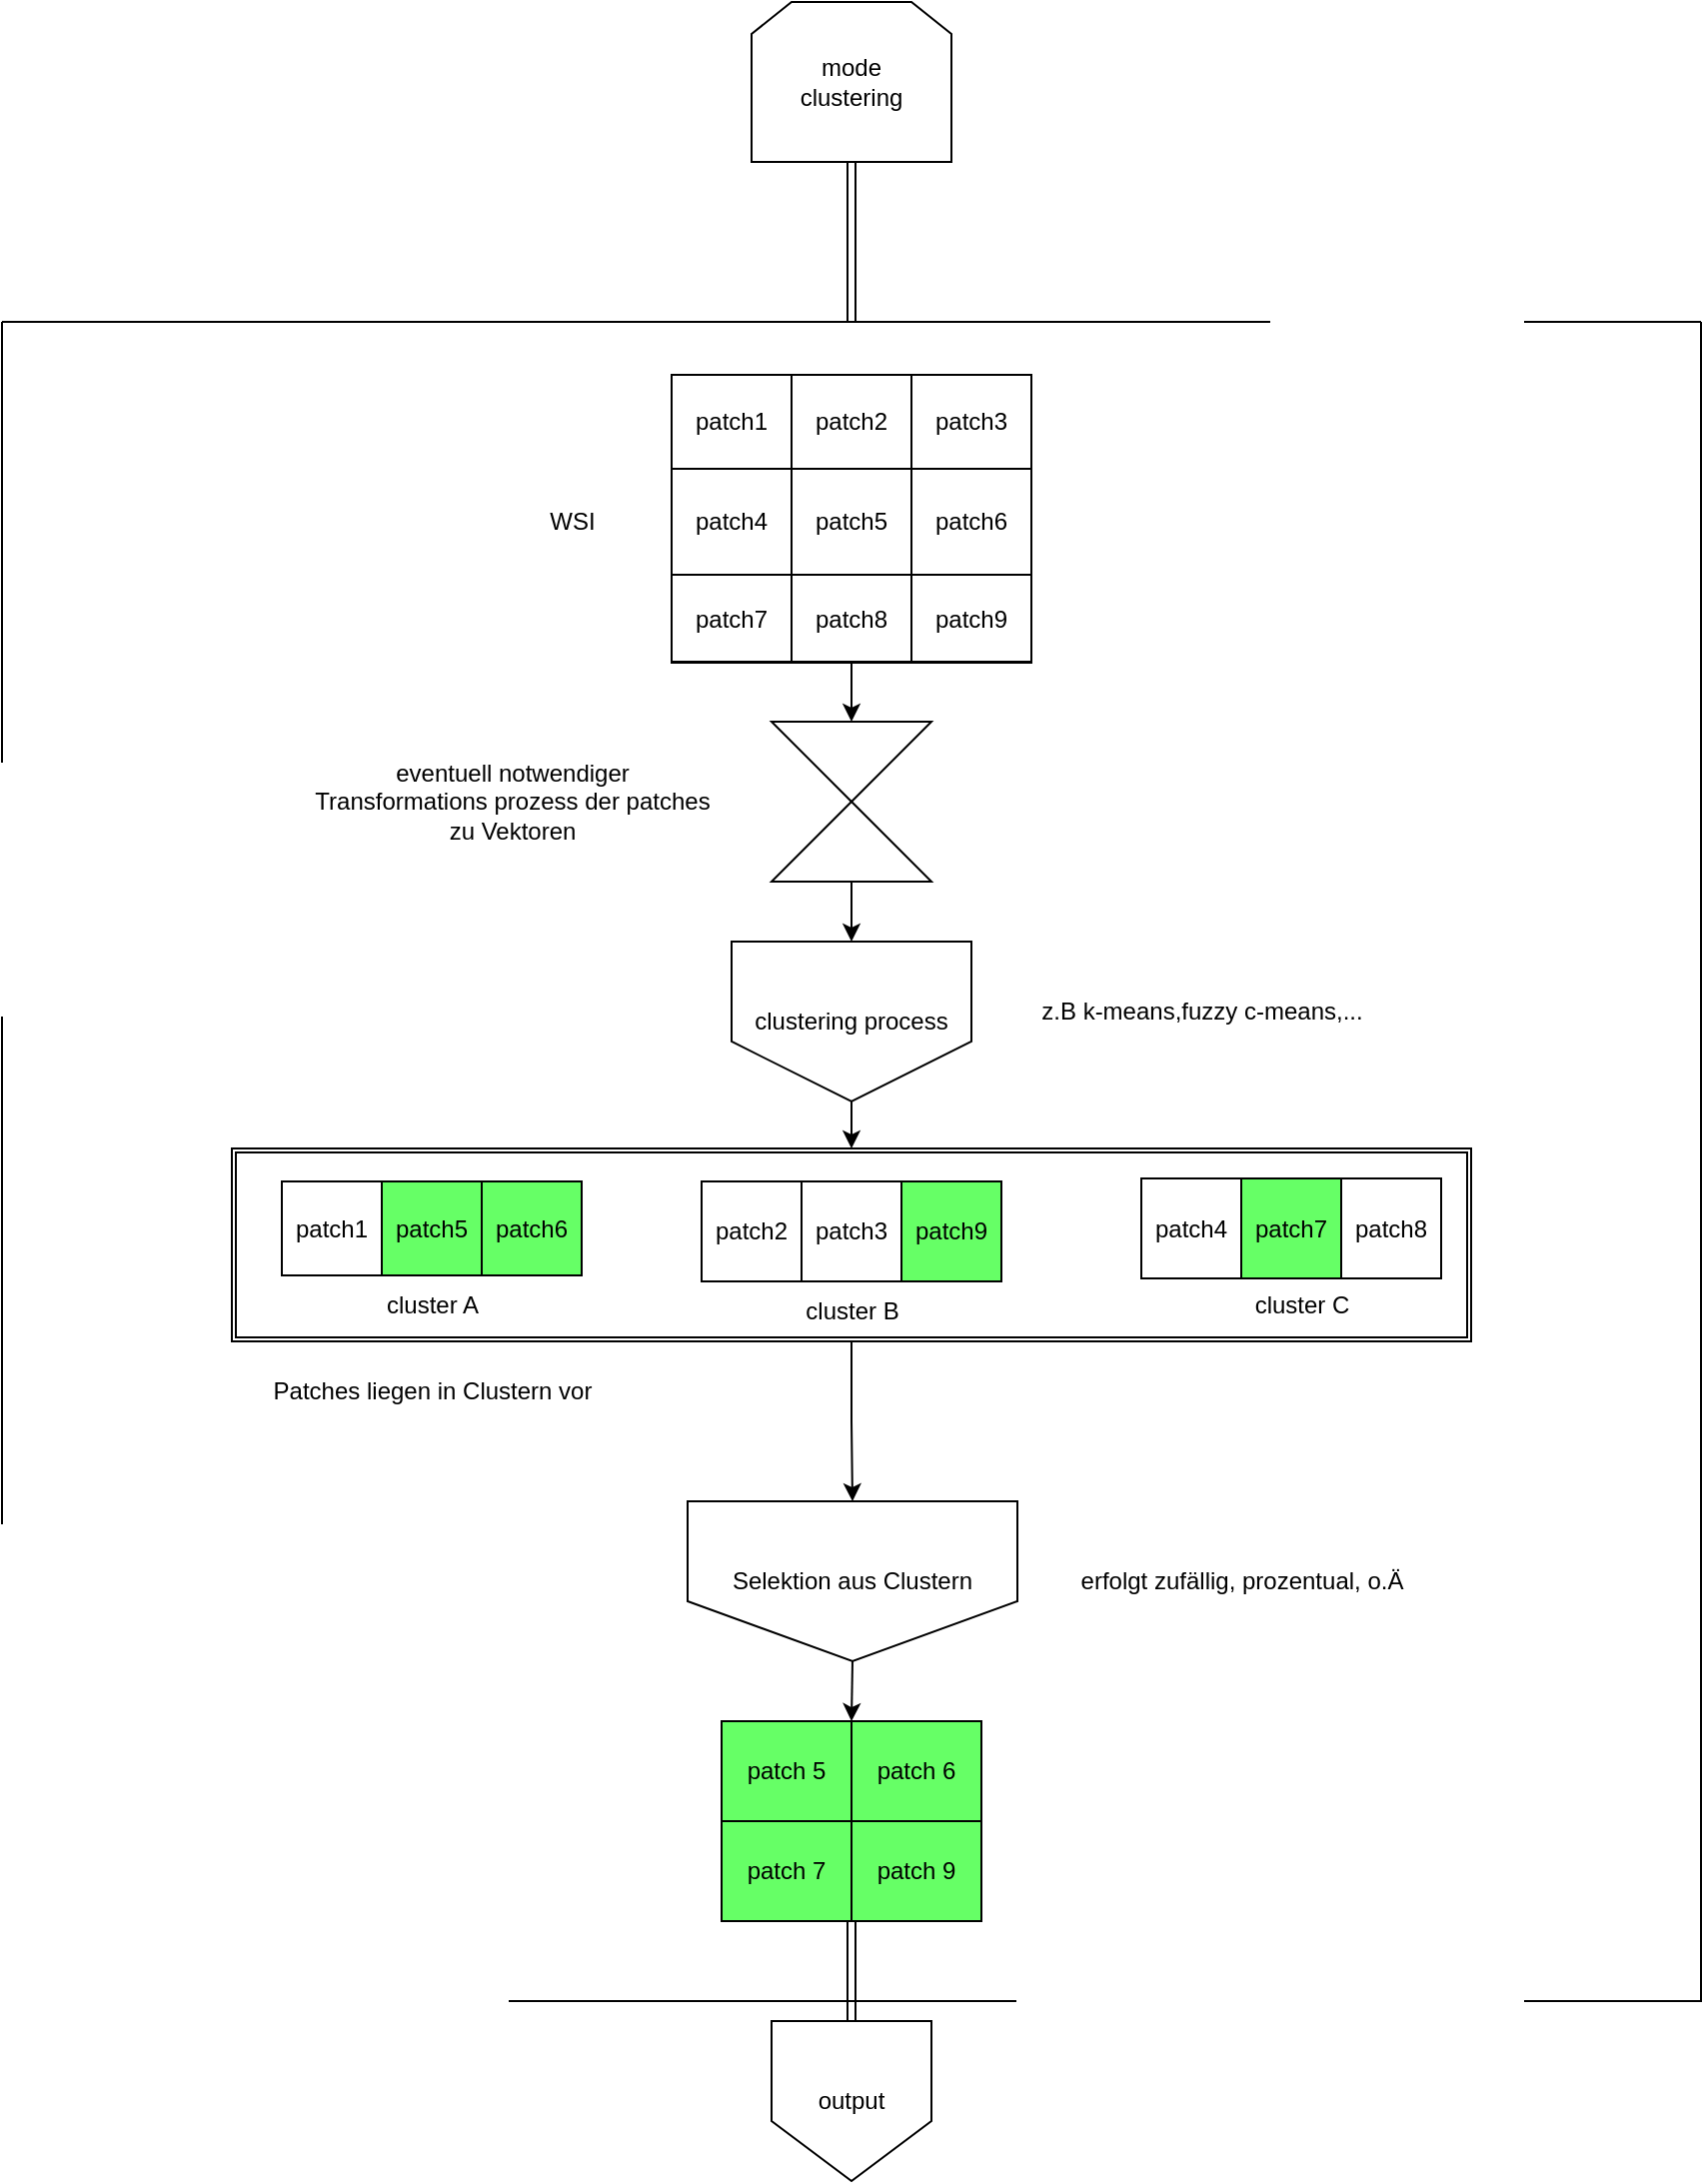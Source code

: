 <mxfile version="20.8.4" type="device"><diagram id="Eo2mONnrhpcUV4o9tzpE" name="Page-1"><mxGraphModel dx="2074" dy="1138" grid="1" gridSize="10" guides="1" tooltips="1" connect="1" arrows="1" fold="1" page="1" pageScale="1" pageWidth="850" pageHeight="1100" math="0" shadow="0"><root><mxCell id="0"/><mxCell id="1" parent="0"/><mxCell id="xsJ_pzqQ7bZekz3noZfc-66" style="edgeStyle=orthogonalEdgeStyle;rounded=0;orthogonalLoop=1;jettySize=auto;html=1;exitX=0.5;exitY=1;exitDx=0;exitDy=0;entryX=0.5;entryY=0;entryDx=0;entryDy=0;shape=link;" edge="1" parent="1" source="xsJ_pzqQ7bZekz3noZfc-1" target="xsJ_pzqQ7bZekz3noZfc-2"><mxGeometry relative="1" as="geometry"/></mxCell><mxCell id="xsJ_pzqQ7bZekz3noZfc-1" value="&lt;div&gt;mode&lt;/div&gt;&lt;div&gt;clustering&lt;br&gt;&lt;/div&gt;" style="shape=loopLimit;whiteSpace=wrap;html=1;" vertex="1" parent="1"><mxGeometry x="375" width="100" height="80" as="geometry"/></mxCell><mxCell id="xsJ_pzqQ7bZekz3noZfc-2" value="" style="swimlane;startSize=0;" vertex="1" parent="1"><mxGeometry y="160" width="850" height="840" as="geometry"/></mxCell><mxCell id="xsJ_pzqQ7bZekz3noZfc-63" style="edgeStyle=orthogonalEdgeStyle;rounded=0;orthogonalLoop=1;jettySize=auto;html=1;entryX=0.5;entryY=0;entryDx=0;entryDy=0;" edge="1" parent="xsJ_pzqQ7bZekz3noZfc-2" source="xsJ_pzqQ7bZekz3noZfc-17" target="xsJ_pzqQ7bZekz3noZfc-44"><mxGeometry relative="1" as="geometry"/></mxCell><mxCell id="xsJ_pzqQ7bZekz3noZfc-44" value="" style="shape=ext;double=1;rounded=0;whiteSpace=wrap;html=1;" vertex="1" parent="xsJ_pzqQ7bZekz3noZfc-2"><mxGeometry x="115" y="413.5" width="620" height="96.5" as="geometry"/></mxCell><mxCell id="xsJ_pzqQ7bZekz3noZfc-3" value="" style="childLayout=tableLayout;recursiveResize=0;shadow=0;fillColor=none;" vertex="1" parent="xsJ_pzqQ7bZekz3noZfc-2"><mxGeometry x="335" y="26.5" width="180" height="143.5" as="geometry"/></mxCell><mxCell id="xsJ_pzqQ7bZekz3noZfc-4" value="" style="shape=tableRow;horizontal=0;startSize=0;swimlaneHead=0;swimlaneBody=0;top=0;left=0;bottom=0;right=0;dropTarget=0;collapsible=0;recursiveResize=0;expand=0;fontStyle=0;fillColor=none;strokeColor=inherit;" vertex="1" parent="xsJ_pzqQ7bZekz3noZfc-3"><mxGeometry width="180" height="47" as="geometry"/></mxCell><mxCell id="xsJ_pzqQ7bZekz3noZfc-5" value="patch1" style="connectable=0;recursiveResize=0;strokeColor=inherit;fillColor=none;align=center;whiteSpace=wrap;html=1;" vertex="1" parent="xsJ_pzqQ7bZekz3noZfc-4"><mxGeometry width="60" height="47" as="geometry"><mxRectangle width="60" height="47" as="alternateBounds"/></mxGeometry></mxCell><mxCell id="xsJ_pzqQ7bZekz3noZfc-6" value="patch2" style="connectable=0;recursiveResize=0;strokeColor=inherit;fillColor=none;align=center;whiteSpace=wrap;html=1;" vertex="1" parent="xsJ_pzqQ7bZekz3noZfc-4"><mxGeometry x="60" width="60" height="47" as="geometry"><mxRectangle width="60" height="47" as="alternateBounds"/></mxGeometry></mxCell><mxCell id="xsJ_pzqQ7bZekz3noZfc-7" value="patch3" style="connectable=0;recursiveResize=0;strokeColor=inherit;fillColor=none;align=center;whiteSpace=wrap;html=1;" vertex="1" parent="xsJ_pzqQ7bZekz3noZfc-4"><mxGeometry x="120" width="60" height="47" as="geometry"><mxRectangle width="60" height="47" as="alternateBounds"/></mxGeometry></mxCell><mxCell id="xsJ_pzqQ7bZekz3noZfc-8" style="shape=tableRow;horizontal=0;startSize=0;swimlaneHead=0;swimlaneBody=0;top=0;left=0;bottom=0;right=0;dropTarget=0;collapsible=0;recursiveResize=0;expand=0;fontStyle=0;fillColor=none;strokeColor=inherit;" vertex="1" parent="xsJ_pzqQ7bZekz3noZfc-3"><mxGeometry y="47" width="180" height="53" as="geometry"/></mxCell><mxCell id="xsJ_pzqQ7bZekz3noZfc-9" value="patch4" style="connectable=0;recursiveResize=0;strokeColor=inherit;fillColor=none;align=center;whiteSpace=wrap;html=1;" vertex="1" parent="xsJ_pzqQ7bZekz3noZfc-8"><mxGeometry width="60" height="53" as="geometry"><mxRectangle width="60" height="53" as="alternateBounds"/></mxGeometry></mxCell><mxCell id="xsJ_pzqQ7bZekz3noZfc-10" value="patch5" style="connectable=0;recursiveResize=0;strokeColor=inherit;fillColor=none;align=center;whiteSpace=wrap;html=1;" vertex="1" parent="xsJ_pzqQ7bZekz3noZfc-8"><mxGeometry x="60" width="60" height="53" as="geometry"><mxRectangle width="60" height="53" as="alternateBounds"/></mxGeometry></mxCell><mxCell id="xsJ_pzqQ7bZekz3noZfc-11" value="patch6" style="connectable=0;recursiveResize=0;strokeColor=inherit;fillColor=none;align=center;whiteSpace=wrap;html=1;" vertex="1" parent="xsJ_pzqQ7bZekz3noZfc-8"><mxGeometry x="120" width="60" height="53" as="geometry"><mxRectangle width="60" height="53" as="alternateBounds"/></mxGeometry></mxCell><mxCell id="xsJ_pzqQ7bZekz3noZfc-12" style="shape=tableRow;horizontal=0;startSize=0;swimlaneHead=0;swimlaneBody=0;top=0;left=0;bottom=0;right=0;dropTarget=0;collapsible=0;recursiveResize=0;expand=0;fontStyle=0;fillColor=none;strokeColor=inherit;" vertex="1" parent="xsJ_pzqQ7bZekz3noZfc-3"><mxGeometry y="100" width="180" height="44" as="geometry"/></mxCell><mxCell id="xsJ_pzqQ7bZekz3noZfc-13" value="patch7" style="connectable=0;recursiveResize=0;strokeColor=inherit;fillColor=none;align=center;whiteSpace=wrap;html=1;" vertex="1" parent="xsJ_pzqQ7bZekz3noZfc-12"><mxGeometry width="60" height="44" as="geometry"><mxRectangle width="60" height="44" as="alternateBounds"/></mxGeometry></mxCell><mxCell id="xsJ_pzqQ7bZekz3noZfc-14" value="patch8" style="connectable=0;recursiveResize=0;strokeColor=inherit;fillColor=none;align=center;whiteSpace=wrap;html=1;" vertex="1" parent="xsJ_pzqQ7bZekz3noZfc-12"><mxGeometry x="60" width="60" height="44" as="geometry"><mxRectangle width="60" height="44" as="alternateBounds"/></mxGeometry></mxCell><mxCell id="xsJ_pzqQ7bZekz3noZfc-15" value="patch9" style="connectable=0;recursiveResize=0;strokeColor=inherit;fillColor=none;align=center;whiteSpace=wrap;html=1;" vertex="1" parent="xsJ_pzqQ7bZekz3noZfc-12"><mxGeometry x="120" width="60" height="44" as="geometry"><mxRectangle width="60" height="44" as="alternateBounds"/></mxGeometry></mxCell><mxCell id="xsJ_pzqQ7bZekz3noZfc-16" value="WSI" style="text;html=1;align=center;verticalAlign=middle;resizable=0;points=[];autosize=1;strokeColor=none;fillColor=none;" vertex="1" parent="xsJ_pzqQ7bZekz3noZfc-2"><mxGeometry x="260" y="85" width="50" height="30" as="geometry"/></mxCell><mxCell id="xsJ_pzqQ7bZekz3noZfc-17" value="clustering process" style="shape=offPageConnector;whiteSpace=wrap;html=1;" vertex="1" parent="xsJ_pzqQ7bZekz3noZfc-2"><mxGeometry x="365" y="310" width="120" height="80" as="geometry"/></mxCell><mxCell id="xsJ_pzqQ7bZekz3noZfc-62" style="edgeStyle=orthogonalEdgeStyle;rounded=0;orthogonalLoop=1;jettySize=auto;html=1;exitX=0.5;exitY=1;exitDx=0;exitDy=0;entryX=0.5;entryY=0;entryDx=0;entryDy=0;" edge="1" parent="xsJ_pzqQ7bZekz3noZfc-2" source="xsJ_pzqQ7bZekz3noZfc-19" target="xsJ_pzqQ7bZekz3noZfc-17"><mxGeometry relative="1" as="geometry"/></mxCell><mxCell id="xsJ_pzqQ7bZekz3noZfc-19" value="" style="shape=collate;whiteSpace=wrap;html=1;" vertex="1" parent="xsJ_pzqQ7bZekz3noZfc-2"><mxGeometry x="385" y="200" width="80" height="80" as="geometry"/></mxCell><mxCell id="xsJ_pzqQ7bZekz3noZfc-18" value="z.B k-means,fuzzy c-means,..." style="text;html=1;align=center;verticalAlign=middle;resizable=0;points=[];autosize=1;strokeColor=none;fillColor=none;" vertex="1" parent="xsJ_pzqQ7bZekz3noZfc-2"><mxGeometry x="500" y="330" width="200" height="30" as="geometry"/></mxCell><mxCell id="xsJ_pzqQ7bZekz3noZfc-20" value="&lt;div&gt;eventuell notwendiger &lt;br&gt;&lt;/div&gt;&lt;div&gt;Transformations prozess der patches&lt;/div&gt;&lt;div&gt;zu Vektoren&lt;br&gt;&lt;/div&gt;" style="text;html=1;align=center;verticalAlign=middle;resizable=0;points=[];autosize=1;strokeColor=none;fillColor=none;" vertex="1" parent="xsJ_pzqQ7bZekz3noZfc-2"><mxGeometry x="130" y="210" width="250" height="60" as="geometry"/></mxCell><mxCell id="xsJ_pzqQ7bZekz3noZfc-21" value="" style="childLayout=tableLayout;recursiveResize=0;shadow=0;fillColor=none;" vertex="1" parent="xsJ_pzqQ7bZekz3noZfc-2"><mxGeometry x="140" y="430" width="150" height="47" as="geometry"/></mxCell><mxCell id="xsJ_pzqQ7bZekz3noZfc-22" value="" style="shape=tableRow;horizontal=0;startSize=0;swimlaneHead=0;swimlaneBody=0;top=0;left=0;bottom=0;right=0;dropTarget=0;collapsible=0;recursiveResize=0;expand=0;fontStyle=0;fillColor=none;strokeColor=inherit;" vertex="1" parent="xsJ_pzqQ7bZekz3noZfc-21"><mxGeometry width="150" height="47" as="geometry"/></mxCell><mxCell id="xsJ_pzqQ7bZekz3noZfc-23" value="patch1" style="connectable=0;recursiveResize=0;strokeColor=inherit;fillColor=none;align=center;whiteSpace=wrap;html=1;" vertex="1" parent="xsJ_pzqQ7bZekz3noZfc-22"><mxGeometry width="50" height="47" as="geometry"><mxRectangle width="50" height="47" as="alternateBounds"/></mxGeometry></mxCell><mxCell id="xsJ_pzqQ7bZekz3noZfc-24" value="&lt;span style=&quot;background-color: transparent;&quot;&gt;patch5&lt;/span&gt;" style="connectable=0;recursiveResize=0;strokeColor=inherit;fillColor=#66FF66;align=center;whiteSpace=wrap;html=1;" vertex="1" parent="xsJ_pzqQ7bZekz3noZfc-22"><mxGeometry x="50" width="50" height="47" as="geometry"><mxRectangle width="50" height="47" as="alternateBounds"/></mxGeometry></mxCell><mxCell id="xsJ_pzqQ7bZekz3noZfc-25" value="patch6" style="connectable=0;recursiveResize=0;strokeColor=inherit;fillColor=#66FF66;align=center;whiteSpace=wrap;html=1;" vertex="1" parent="xsJ_pzqQ7bZekz3noZfc-22"><mxGeometry x="100" width="50" height="47" as="geometry"><mxRectangle width="50" height="47" as="alternateBounds"/></mxGeometry></mxCell><mxCell id="xsJ_pzqQ7bZekz3noZfc-34" value="" style="childLayout=tableLayout;recursiveResize=0;shadow=0;fillColor=none;" vertex="1" parent="xsJ_pzqQ7bZekz3noZfc-2"><mxGeometry x="350" y="430" width="150" height="50" as="geometry"/></mxCell><mxCell id="xsJ_pzqQ7bZekz3noZfc-35" value="" style="shape=tableRow;horizontal=0;startSize=0;swimlaneHead=0;swimlaneBody=0;top=0;left=0;bottom=0;right=0;dropTarget=0;collapsible=0;recursiveResize=0;expand=0;fontStyle=0;fillColor=none;strokeColor=inherit;" vertex="1" parent="xsJ_pzqQ7bZekz3noZfc-34"><mxGeometry width="150" height="50" as="geometry"/></mxCell><mxCell id="xsJ_pzqQ7bZekz3noZfc-36" value="patch2" style="connectable=0;recursiveResize=0;strokeColor=inherit;fillColor=none;align=center;whiteSpace=wrap;html=1;" vertex="1" parent="xsJ_pzqQ7bZekz3noZfc-35"><mxGeometry width="50" height="50" as="geometry"><mxRectangle width="50" height="50" as="alternateBounds"/></mxGeometry></mxCell><mxCell id="xsJ_pzqQ7bZekz3noZfc-37" value="patch3" style="connectable=0;recursiveResize=0;strokeColor=inherit;fillColor=none;align=center;whiteSpace=wrap;html=1;" vertex="1" parent="xsJ_pzqQ7bZekz3noZfc-35"><mxGeometry x="50" width="50" height="50" as="geometry"><mxRectangle width="50" height="50" as="alternateBounds"/></mxGeometry></mxCell><mxCell id="xsJ_pzqQ7bZekz3noZfc-38" value="patch9" style="connectable=0;recursiveResize=0;strokeColor=inherit;fillColor=#66FF66;align=center;whiteSpace=wrap;html=1;" vertex="1" parent="xsJ_pzqQ7bZekz3noZfc-35"><mxGeometry x="100" width="50" height="50" as="geometry"><mxRectangle width="50" height="50" as="alternateBounds"/></mxGeometry></mxCell><mxCell id="xsJ_pzqQ7bZekz3noZfc-39" value="" style="childLayout=tableLayout;recursiveResize=0;shadow=0;fillColor=none;" vertex="1" parent="xsJ_pzqQ7bZekz3noZfc-2"><mxGeometry x="570" y="428.5" width="150" height="50" as="geometry"/></mxCell><mxCell id="xsJ_pzqQ7bZekz3noZfc-40" value="" style="shape=tableRow;horizontal=0;startSize=0;swimlaneHead=0;swimlaneBody=0;top=0;left=0;bottom=0;right=0;dropTarget=0;collapsible=0;recursiveResize=0;expand=0;fontStyle=0;fillColor=none;strokeColor=inherit;" vertex="1" parent="xsJ_pzqQ7bZekz3noZfc-39"><mxGeometry width="150" height="50" as="geometry"/></mxCell><mxCell id="xsJ_pzqQ7bZekz3noZfc-41" value="patch4" style="connectable=0;recursiveResize=0;strokeColor=inherit;fillColor=none;align=center;whiteSpace=wrap;html=1;" vertex="1" parent="xsJ_pzqQ7bZekz3noZfc-40"><mxGeometry width="50" height="50" as="geometry"><mxRectangle width="50" height="50" as="alternateBounds"/></mxGeometry></mxCell><mxCell id="xsJ_pzqQ7bZekz3noZfc-42" value="patch7" style="connectable=0;recursiveResize=0;strokeColor=inherit;fillColor=#66FF66;align=center;whiteSpace=wrap;html=1;" vertex="1" parent="xsJ_pzqQ7bZekz3noZfc-40"><mxGeometry x="50" width="50" height="50" as="geometry"><mxRectangle width="50" height="50" as="alternateBounds"/></mxGeometry></mxCell><mxCell id="xsJ_pzqQ7bZekz3noZfc-43" value="patch8" style="connectable=0;recursiveResize=0;strokeColor=inherit;fillColor=none;align=center;whiteSpace=wrap;html=1;" vertex="1" parent="xsJ_pzqQ7bZekz3noZfc-40"><mxGeometry x="100" width="50" height="50" as="geometry"><mxRectangle width="50" height="50" as="alternateBounds"/></mxGeometry></mxCell><mxCell id="xsJ_pzqQ7bZekz3noZfc-47" value="cluster C" style="text;html=1;align=center;verticalAlign=middle;resizable=0;points=[];autosize=1;strokeColor=none;fillColor=none;" vertex="1" parent="xsJ_pzqQ7bZekz3noZfc-2"><mxGeometry x="610" y="477" width="80" height="30" as="geometry"/></mxCell><mxCell id="xsJ_pzqQ7bZekz3noZfc-46" value="cluster B" style="text;html=1;align=center;verticalAlign=middle;resizable=0;points=[];autosize=1;strokeColor=none;fillColor=none;" vertex="1" parent="xsJ_pzqQ7bZekz3noZfc-2"><mxGeometry x="385" y="480" width="80" height="30" as="geometry"/></mxCell><mxCell id="xsJ_pzqQ7bZekz3noZfc-45" value="cluster A" style="text;html=1;align=center;verticalAlign=middle;resizable=0;points=[];autosize=1;strokeColor=none;fillColor=none;" vertex="1" parent="xsJ_pzqQ7bZekz3noZfc-2"><mxGeometry x="175" y="477" width="80" height="30" as="geometry"/></mxCell><mxCell id="xsJ_pzqQ7bZekz3noZfc-48" value="Patches liegen in Clustern vor" style="text;html=1;align=center;verticalAlign=middle;resizable=0;points=[];autosize=1;strokeColor=none;fillColor=none;" vertex="1" parent="xsJ_pzqQ7bZekz3noZfc-2"><mxGeometry x="110" y="520" width="210" height="30" as="geometry"/></mxCell><mxCell id="xsJ_pzqQ7bZekz3noZfc-64" style="edgeStyle=orthogonalEdgeStyle;rounded=0;orthogonalLoop=1;jettySize=auto;html=1;entryX=0.5;entryY=0;entryDx=0;entryDy=0;" edge="1" parent="xsJ_pzqQ7bZekz3noZfc-2" source="xsJ_pzqQ7bZekz3noZfc-46" target="xsJ_pzqQ7bZekz3noZfc-49"><mxGeometry relative="1" as="geometry"/></mxCell><mxCell id="xsJ_pzqQ7bZekz3noZfc-65" style="edgeStyle=orthogonalEdgeStyle;rounded=0;orthogonalLoop=1;jettySize=auto;html=1;exitX=0.5;exitY=1;exitDx=0;exitDy=0;entryX=0;entryY=0;entryDx=0;entryDy=0;" edge="1" parent="xsJ_pzqQ7bZekz3noZfc-2" source="xsJ_pzqQ7bZekz3noZfc-49" target="xsJ_pzqQ7bZekz3noZfc-58"><mxGeometry relative="1" as="geometry"/></mxCell><mxCell id="xsJ_pzqQ7bZekz3noZfc-49" value="Selektion aus Clustern" style="shape=offPageConnector;whiteSpace=wrap;html=1;" vertex="1" parent="xsJ_pzqQ7bZekz3noZfc-2"><mxGeometry x="343" y="590" width="165" height="80" as="geometry"/></mxCell><mxCell id="xsJ_pzqQ7bZekz3noZfc-50" value="erfolgt zufällig, prozentual, o.Ä" style="text;html=1;align=center;verticalAlign=middle;resizable=0;points=[];autosize=1;strokeColor=none;fillColor=none;" vertex="1" parent="xsJ_pzqQ7bZekz3noZfc-2"><mxGeometry x="515" y="615" width="210" height="30" as="geometry"/></mxCell><mxCell id="xsJ_pzqQ7bZekz3noZfc-57" value="patch 5" style="rounded=0;whiteSpace=wrap;html=1;fillColor=#66FF66;" vertex="1" parent="xsJ_pzqQ7bZekz3noZfc-2"><mxGeometry x="360" y="700" width="65" height="50" as="geometry"/></mxCell><mxCell id="xsJ_pzqQ7bZekz3noZfc-58" value="patch 6" style="rounded=0;whiteSpace=wrap;html=1;fillColor=#66FF66;" vertex="1" parent="xsJ_pzqQ7bZekz3noZfc-2"><mxGeometry x="425" y="700" width="65" height="50" as="geometry"/></mxCell><mxCell id="xsJ_pzqQ7bZekz3noZfc-59" value="patch 7" style="rounded=0;whiteSpace=wrap;html=1;fillColor=#66FF66;" vertex="1" parent="xsJ_pzqQ7bZekz3noZfc-2"><mxGeometry x="360" y="750" width="65" height="50" as="geometry"/></mxCell><mxCell id="xsJ_pzqQ7bZekz3noZfc-60" value="patch 9" style="rounded=0;whiteSpace=wrap;html=1;fillColor=#66FF66;" vertex="1" parent="xsJ_pzqQ7bZekz3noZfc-2"><mxGeometry x="425" y="750" width="65" height="50" as="geometry"/></mxCell><mxCell id="xsJ_pzqQ7bZekz3noZfc-61" style="edgeStyle=orthogonalEdgeStyle;rounded=0;orthogonalLoop=1;jettySize=auto;html=1;exitX=0.5;exitY=1;exitDx=0;exitDy=0;entryX=0.5;entryY=0;entryDx=0;entryDy=0;" edge="1" parent="xsJ_pzqQ7bZekz3noZfc-2" source="xsJ_pzqQ7bZekz3noZfc-12" target="xsJ_pzqQ7bZekz3noZfc-19"><mxGeometry relative="1" as="geometry"/></mxCell><mxCell id="xsJ_pzqQ7bZekz3noZfc-68" value="output" style="shape=offPageConnector;whiteSpace=wrap;html=1;labelBackgroundColor=none;fillColor=none;" vertex="1" parent="1"><mxGeometry x="385" y="1010" width="80" height="80" as="geometry"/></mxCell><mxCell id="xsJ_pzqQ7bZekz3noZfc-69" style="edgeStyle=orthogonalEdgeStyle;shape=link;rounded=0;orthogonalLoop=1;jettySize=auto;html=1;exitX=1;exitY=1;exitDx=0;exitDy=0;entryX=0.5;entryY=0;entryDx=0;entryDy=0;" edge="1" parent="1" source="xsJ_pzqQ7bZekz3noZfc-59" target="xsJ_pzqQ7bZekz3noZfc-68"><mxGeometry relative="1" as="geometry"/></mxCell></root></mxGraphModel></diagram></mxfile>